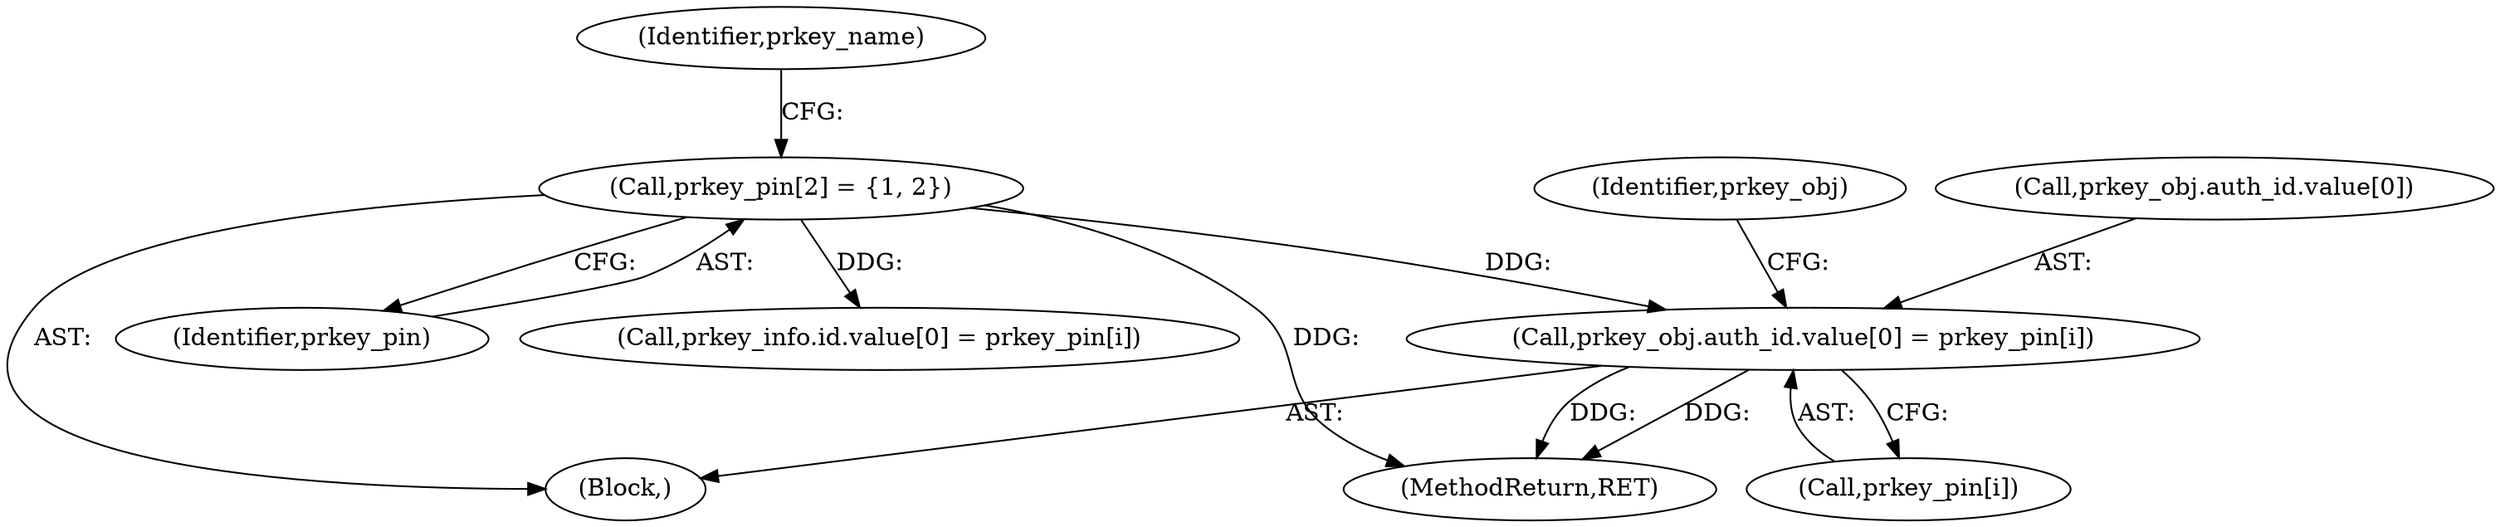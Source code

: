 digraph "0_OpenSC_360e95d45ac4123255a4c796db96337f332160ad#diff-d643a0fa169471dbf2912f4866dc49c5_4@array" {
"1000784" [label="(Call,prkey_obj.auth_id.value[0] = prkey_pin[i])"];
"1000676" [label="(Call,prkey_pin[2] = {1, 2})"];
"1000784" [label="(Call,prkey_obj.auth_id.value[0] = prkey_pin[i])"];
"1000676" [label="(Call,prkey_pin[2] = {1, 2})"];
"1000702" [label="(Call,prkey_info.id.value[0] = prkey_pin[i])"];
"1000674" [label="(Block,)"];
"1000680" [label="(Identifier,prkey_name)"];
"1000677" [label="(Identifier,prkey_pin)"];
"1000797" [label="(Identifier,prkey_obj)"];
"1000834" [label="(MethodReturn,RET)"];
"1000792" [label="(Call,prkey_pin[i])"];
"1000785" [label="(Call,prkey_obj.auth_id.value[0])"];
"1000784" -> "1000674"  [label="AST: "];
"1000784" -> "1000792"  [label="CFG: "];
"1000785" -> "1000784"  [label="AST: "];
"1000792" -> "1000784"  [label="AST: "];
"1000797" -> "1000784"  [label="CFG: "];
"1000784" -> "1000834"  [label="DDG: "];
"1000784" -> "1000834"  [label="DDG: "];
"1000676" -> "1000784"  [label="DDG: "];
"1000676" -> "1000674"  [label="AST: "];
"1000676" -> "1000677"  [label="CFG: "];
"1000677" -> "1000676"  [label="AST: "];
"1000680" -> "1000676"  [label="CFG: "];
"1000676" -> "1000834"  [label="DDG: "];
"1000676" -> "1000702"  [label="DDG: "];
}
